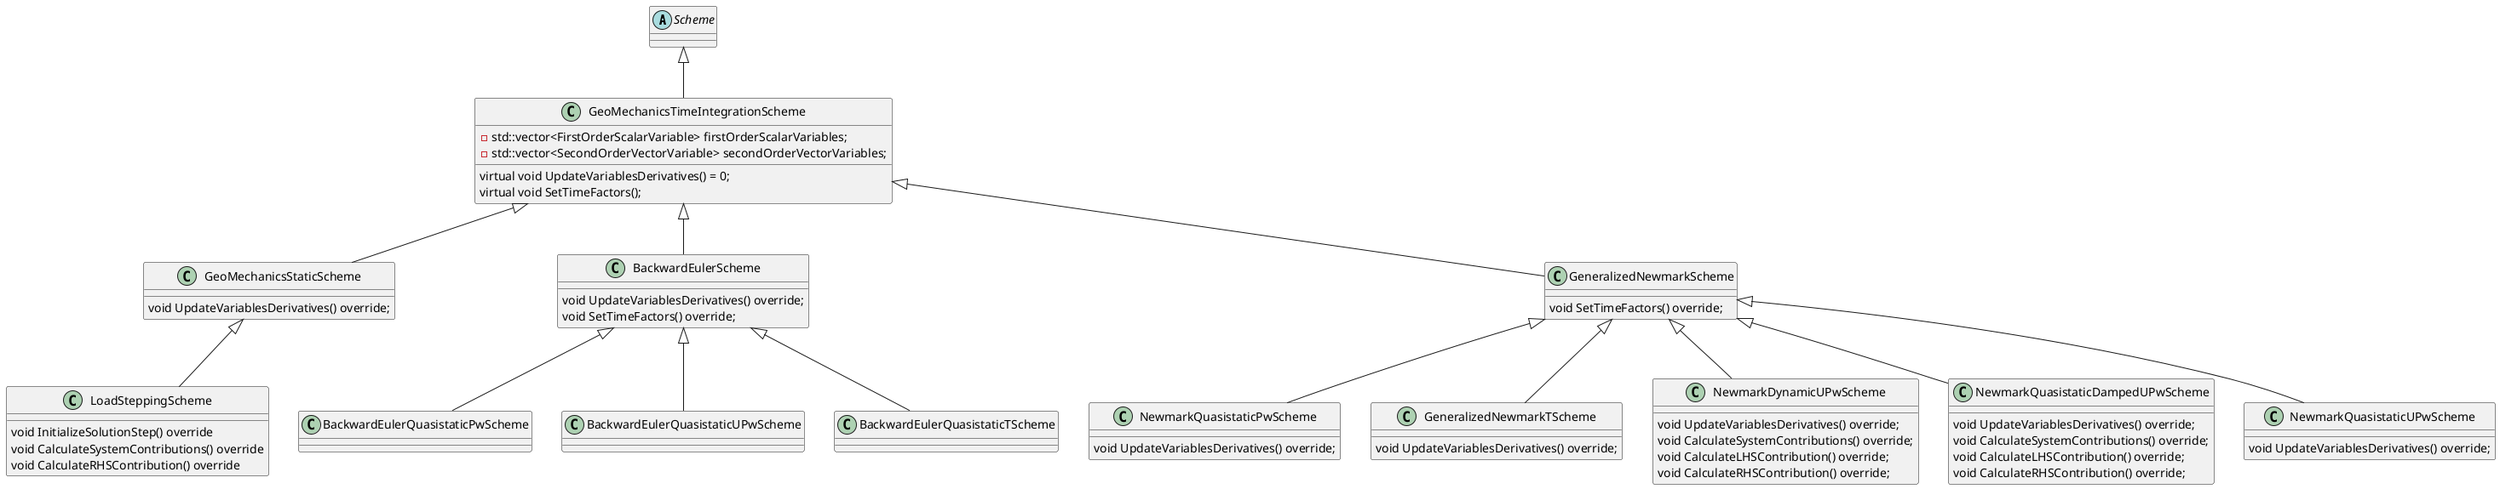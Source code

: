 @startuml
'https://plantuml.com/class-diagram

abstract class Scheme
class GeoMechanicsTimeIntegrationScheme
{
    - std::vector<FirstOrderScalarVariable> firstOrderScalarVariables;
    - std::vector<SecondOrderVectorVariable> secondOrderVectorVariables;

    virtual void UpdateVariablesDerivatives() = 0;
    virtual void SetTimeFactors();
}
Scheme <|-- GeoMechanicsTimeIntegrationScheme

class GeoMechanicsStaticScheme
{
    void UpdateVariablesDerivatives() override;
}

GeoMechanicsTimeIntegrationScheme <|-- GeoMechanicsStaticScheme

class LoadSteppingScheme
{
    void InitializeSolutionStep() override
    void CalculateSystemContributions() override
    void CalculateRHSContribution() override
}

GeoMechanicsStaticScheme <|-- LoadSteppingScheme

class BackwardEulerScheme
{
    void UpdateVariablesDerivatives() override;
    void SetTimeFactors() override;
}
class BackwardEulerQuasistaticPwScheme
class BackwardEulerQuasistaticUPwScheme
class BackwardEulerQuasistaticTScheme

GeoMechanicsTimeIntegrationScheme <|-- BackwardEulerScheme
BackwardEulerScheme <|-- BackwardEulerQuasistaticPwScheme
BackwardEulerScheme <|-- BackwardEulerQuasistaticUPwScheme
BackwardEulerScheme <|-- BackwardEulerQuasistaticTScheme

class GeneralizedNewmarkScheme
{
    void SetTimeFactors() override;
}
class NewmarkQuasistaticPwScheme
{
    void UpdateVariablesDerivatives() override;
}
class GeneralizedNewmarkTScheme
{
    void UpdateVariablesDerivatives() override;
}
class NewmarkDynamicUPwScheme
{
    void UpdateVariablesDerivatives() override;
    void CalculateSystemContributions() override;
    void CalculateLHSContribution() override;
    void CalculateRHSContribution() override;
}
class NewmarkQuasistaticDampedUPwScheme
{
    void UpdateVariablesDerivatives() override;
    void CalculateSystemContributions() override;
    void CalculateLHSContribution() override;
    void CalculateRHSContribution() override;
}
class NewmarkQuasistaticUPwScheme
{
    void UpdateVariablesDerivatives() override;
}

GeoMechanicsTimeIntegrationScheme <|-- GeneralizedNewmarkScheme
GeneralizedNewmarkScheme <|-- NewmarkQuasistaticPwScheme
GeneralizedNewmarkScheme <|-- GeneralizedNewmarkTScheme
GeneralizedNewmarkScheme <|-- NewmarkDynamicUPwScheme
GeneralizedNewmarkScheme <|-- NewmarkQuasistaticDampedUPwScheme
GeneralizedNewmarkScheme <|-- NewmarkQuasistaticUPwScheme

@enduml